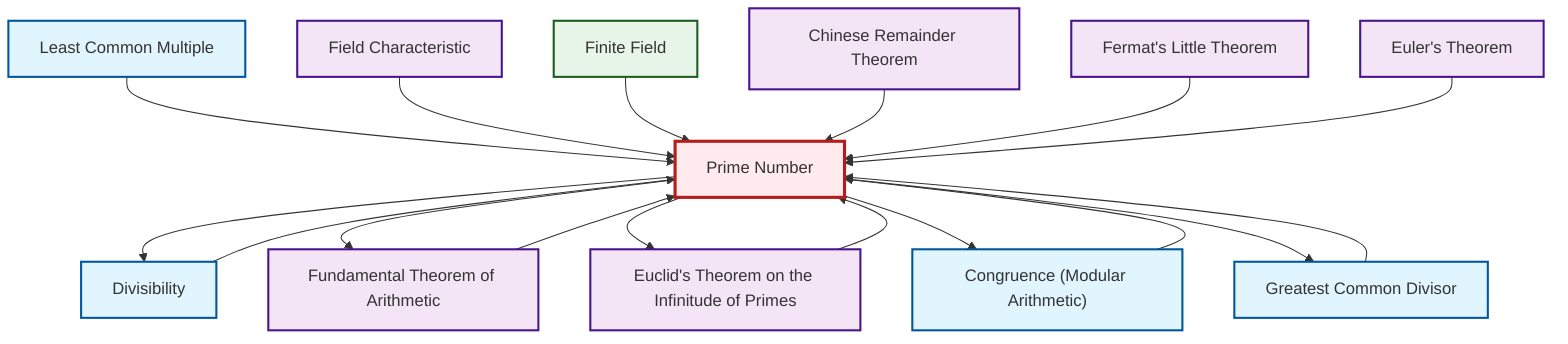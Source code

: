 graph TD
    classDef definition fill:#e1f5fe,stroke:#01579b,stroke-width:2px
    classDef theorem fill:#f3e5f5,stroke:#4a148c,stroke-width:2px
    classDef axiom fill:#fff3e0,stroke:#e65100,stroke-width:2px
    classDef example fill:#e8f5e9,stroke:#1b5e20,stroke-width:2px
    classDef current fill:#ffebee,stroke:#b71c1c,stroke-width:3px
    def-lcm["Least Common Multiple"]:::definition
    thm-fermat-little["Fermat's Little Theorem"]:::theorem
    def-gcd["Greatest Common Divisor"]:::definition
    def-congruence["Congruence (Modular Arithmetic)"]:::definition
    thm-field-characteristic["Field Characteristic"]:::theorem
    thm-euclid-infinitude-primes["Euclid's Theorem on the Infinitude of Primes"]:::theorem
    def-prime["Prime Number"]:::definition
    thm-fundamental-arithmetic["Fundamental Theorem of Arithmetic"]:::theorem
    ex-finite-field["Finite Field"]:::example
    def-divisibility["Divisibility"]:::definition
    thm-euler["Euler's Theorem"]:::theorem
    thm-chinese-remainder["Chinese Remainder Theorem"]:::theorem
    thm-fundamental-arithmetic --> def-prime
    def-lcm --> def-prime
    def-gcd --> def-prime
    thm-field-characteristic --> def-prime
    def-prime --> def-divisibility
    ex-finite-field --> def-prime
    def-prime --> thm-fundamental-arithmetic
    def-divisibility --> def-prime
    def-prime --> thm-euclid-infinitude-primes
    def-congruence --> def-prime
    def-prime --> def-congruence
    thm-chinese-remainder --> def-prime
    thm-fermat-little --> def-prime
    thm-euclid-infinitude-primes --> def-prime
    thm-euler --> def-prime
    def-prime --> def-gcd
    class def-prime current